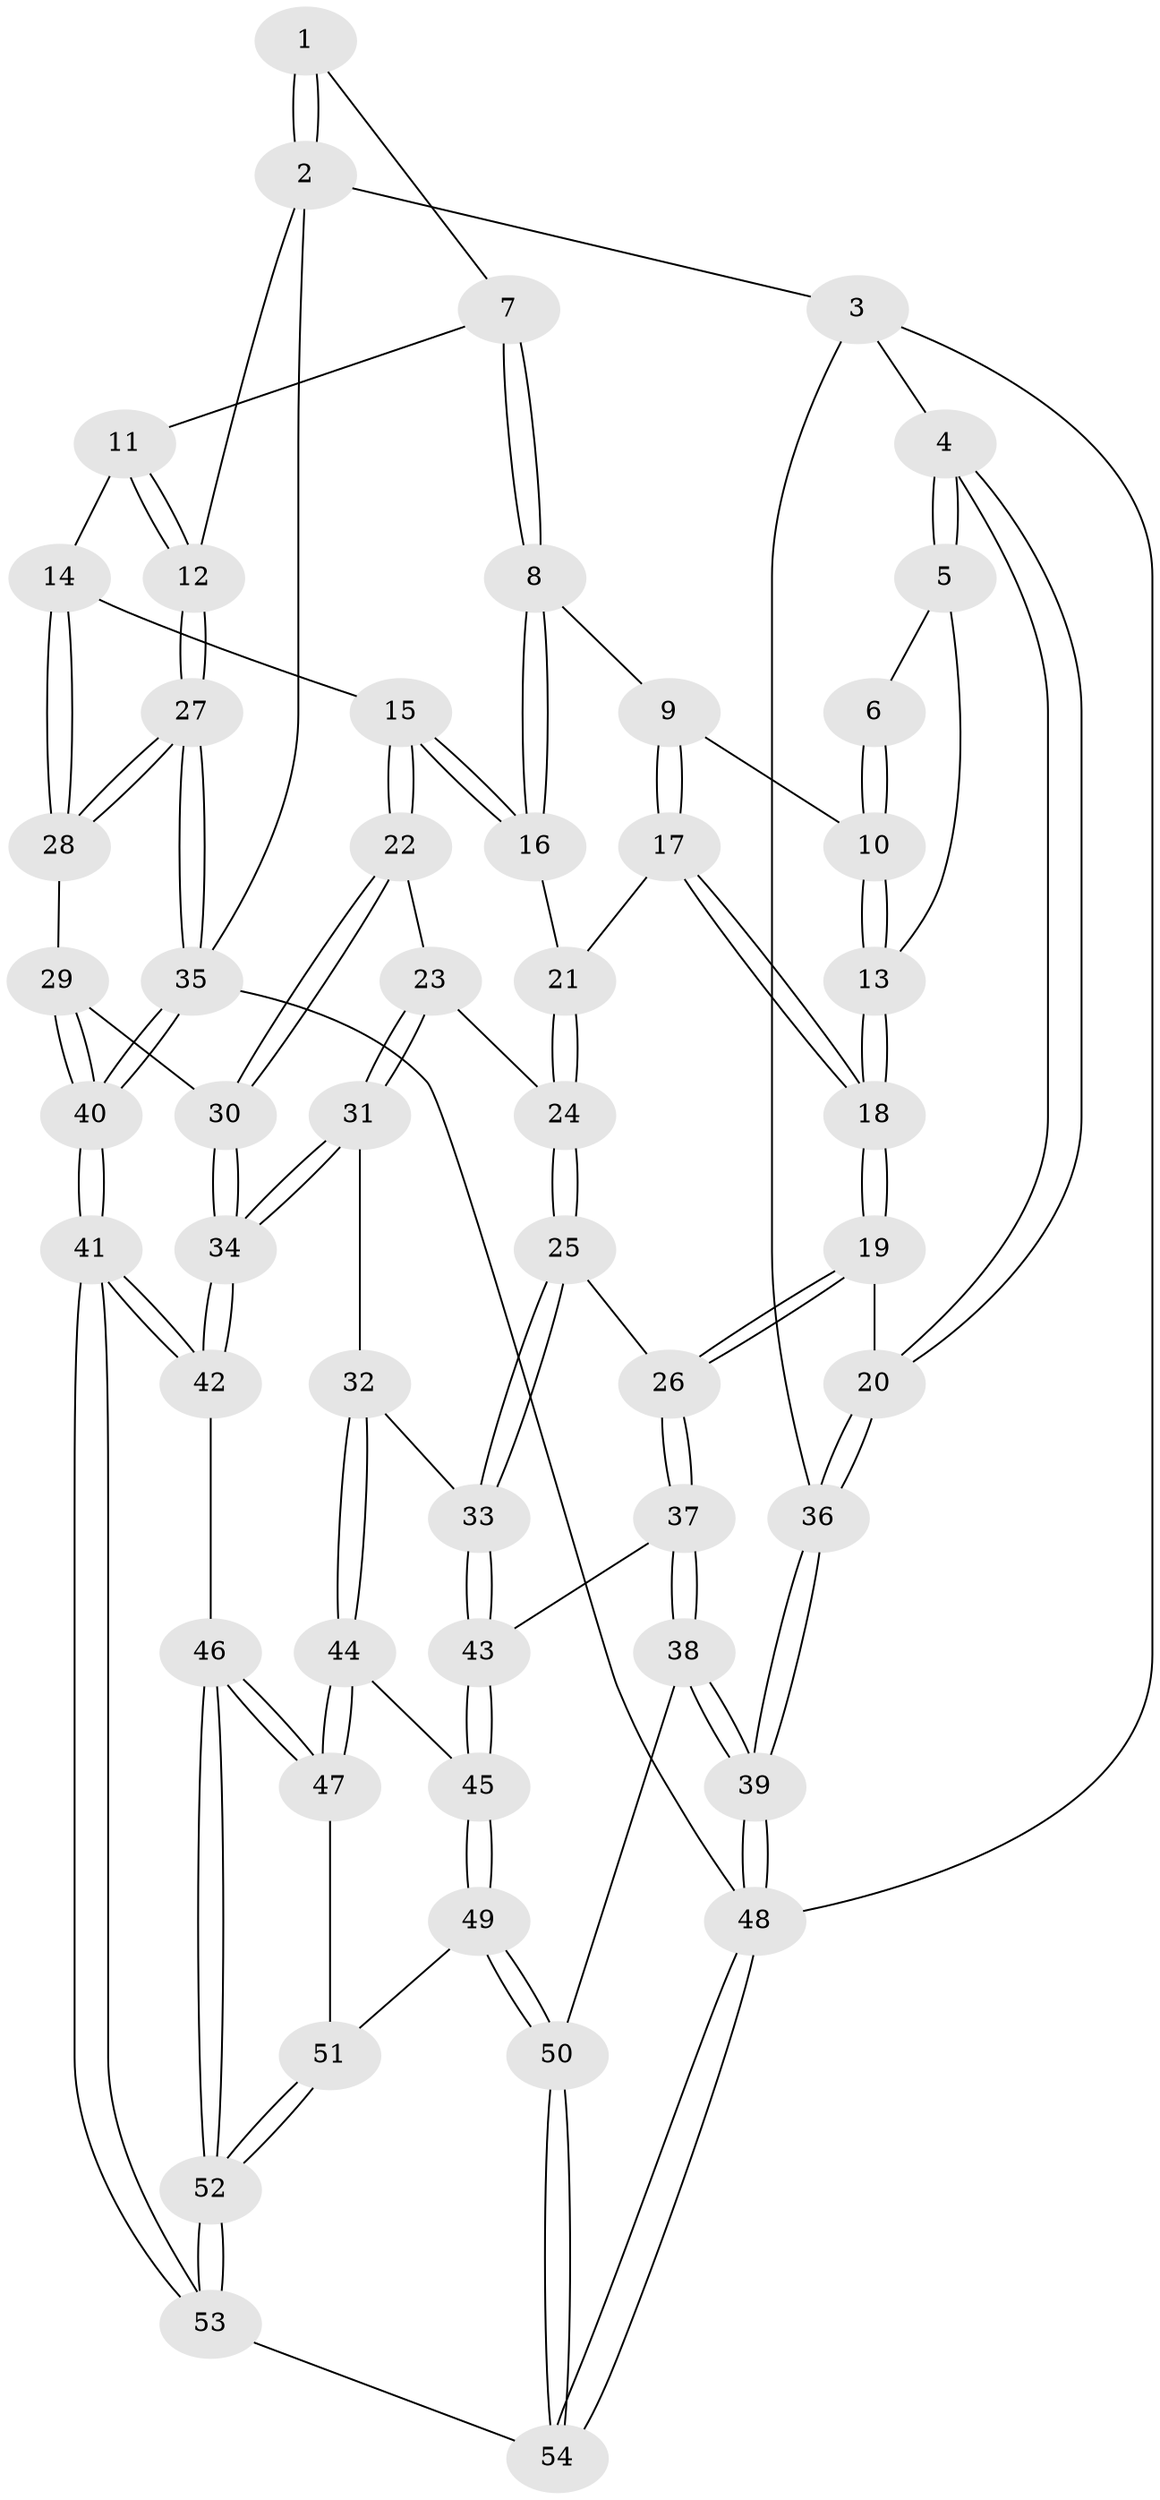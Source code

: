 // Generated by graph-tools (version 1.1) at 2025/03/03/09/25 03:03:22]
// undirected, 54 vertices, 132 edges
graph export_dot {
graph [start="1"]
  node [color=gray90,style=filled];
  1 [pos="+0.5449139094978462+0"];
  2 [pos="+1+0"];
  3 [pos="+0+0"];
  4 [pos="+0+0"];
  5 [pos="+0.23845256399363074+0"];
  6 [pos="+0.3910779225140884+0"];
  7 [pos="+0.6365994611012115+0.11822380147060296"];
  8 [pos="+0.6184131497250663+0.2499638798960858"];
  9 [pos="+0.5392761947368315+0.24483088613744955"];
  10 [pos="+0.5025160358986492+0.19613787908446376"];
  11 [pos="+0.9082009993543013+0.10417690555509221"];
  12 [pos="+1+0"];
  13 [pos="+0.2896667827264878+0.22351274218703374"];
  14 [pos="+0.7516095200608601+0.3125321810266532"];
  15 [pos="+0.7245263138684348+0.31575234001803637"];
  16 [pos="+0.6304892619460901+0.26012744279628675"];
  17 [pos="+0.436013339696672+0.33554289486815947"];
  18 [pos="+0.28574855641383595+0.40188536179821527"];
  19 [pos="+0.2657330686360317+0.4394515071697609"];
  20 [pos="+0.21763482520890445+0.435714051703504"];
  21 [pos="+0.5418192736394262+0.39530671693929026"];
  22 [pos="+0.665702108868639+0.4238890153987684"];
  23 [pos="+0.633648624943273+0.4537025674305393"];
  24 [pos="+0.5504719074743487+0.4138499476449501"];
  25 [pos="+0.37578325577618266+0.5545138028177605"];
  26 [pos="+0.26574786580670007+0.4394774392850481"];
  27 [pos="+1+0.4306224370414578"];
  28 [pos="+0.9197073395682719+0.47768999088591796"];
  29 [pos="+0.8665831658688626+0.5512019794377017"];
  30 [pos="+0.8020774091968481+0.5875344819653971"];
  31 [pos="+0.5676039148374512+0.6266417537348506"];
  32 [pos="+0.5367161542104829+0.6247964812084618"];
  33 [pos="+0.38608185994439687+0.5687433425865194"];
  34 [pos="+0.6839601739653307+0.7016117631664859"];
  35 [pos="+1+1"];
  36 [pos="+0+0.5531619477855372"];
  37 [pos="+0.13206444282823493+0.7594732866237233"];
  38 [pos="+0.07377073233089212+0.8017874296315329"];
  39 [pos="+0+0.7944869852631704"];
  40 [pos="+1+1"];
  41 [pos="+1+1"];
  42 [pos="+0.7354992758747673+0.8749960167643093"];
  43 [pos="+0.32358400834375034+0.7339380392689685"];
  44 [pos="+0.45526240623059466+0.8257974184779193"];
  45 [pos="+0.3408005212769856+0.7939039581022046"];
  46 [pos="+0.5938383864331815+0.8819939594135499"];
  47 [pos="+0.48298455784956973+0.8705118942449588"];
  48 [pos="+0+1"];
  49 [pos="+0.2926661895010896+0.9121869586786281"];
  50 [pos="+0.2625505614995441+0.9607171089306056"];
  51 [pos="+0.4806469859356487+0.8735947670331595"];
  52 [pos="+0.36690092182938844+1"];
  53 [pos="+0.33242042803929245+1"];
  54 [pos="+0.31203970804245057+1"];
  1 -- 2;
  1 -- 2;
  1 -- 7;
  2 -- 3;
  2 -- 12;
  2 -- 35;
  3 -- 4;
  3 -- 36;
  3 -- 48;
  4 -- 5;
  4 -- 5;
  4 -- 20;
  4 -- 20;
  5 -- 6;
  5 -- 13;
  6 -- 10;
  6 -- 10;
  7 -- 8;
  7 -- 8;
  7 -- 11;
  8 -- 9;
  8 -- 16;
  8 -- 16;
  9 -- 10;
  9 -- 17;
  9 -- 17;
  10 -- 13;
  10 -- 13;
  11 -- 12;
  11 -- 12;
  11 -- 14;
  12 -- 27;
  12 -- 27;
  13 -- 18;
  13 -- 18;
  14 -- 15;
  14 -- 28;
  14 -- 28;
  15 -- 16;
  15 -- 16;
  15 -- 22;
  15 -- 22;
  16 -- 21;
  17 -- 18;
  17 -- 18;
  17 -- 21;
  18 -- 19;
  18 -- 19;
  19 -- 20;
  19 -- 26;
  19 -- 26;
  20 -- 36;
  20 -- 36;
  21 -- 24;
  21 -- 24;
  22 -- 23;
  22 -- 30;
  22 -- 30;
  23 -- 24;
  23 -- 31;
  23 -- 31;
  24 -- 25;
  24 -- 25;
  25 -- 26;
  25 -- 33;
  25 -- 33;
  26 -- 37;
  26 -- 37;
  27 -- 28;
  27 -- 28;
  27 -- 35;
  27 -- 35;
  28 -- 29;
  29 -- 30;
  29 -- 40;
  29 -- 40;
  30 -- 34;
  30 -- 34;
  31 -- 32;
  31 -- 34;
  31 -- 34;
  32 -- 33;
  32 -- 44;
  32 -- 44;
  33 -- 43;
  33 -- 43;
  34 -- 42;
  34 -- 42;
  35 -- 40;
  35 -- 40;
  35 -- 48;
  36 -- 39;
  36 -- 39;
  37 -- 38;
  37 -- 38;
  37 -- 43;
  38 -- 39;
  38 -- 39;
  38 -- 50;
  39 -- 48;
  39 -- 48;
  40 -- 41;
  40 -- 41;
  41 -- 42;
  41 -- 42;
  41 -- 53;
  41 -- 53;
  42 -- 46;
  43 -- 45;
  43 -- 45;
  44 -- 45;
  44 -- 47;
  44 -- 47;
  45 -- 49;
  45 -- 49;
  46 -- 47;
  46 -- 47;
  46 -- 52;
  46 -- 52;
  47 -- 51;
  48 -- 54;
  48 -- 54;
  49 -- 50;
  49 -- 50;
  49 -- 51;
  50 -- 54;
  50 -- 54;
  51 -- 52;
  51 -- 52;
  52 -- 53;
  52 -- 53;
  53 -- 54;
}
